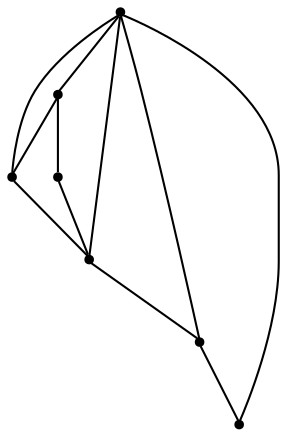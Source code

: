 graph {
  node [shape=point,comment="{\"directed\":false,\"doi\":\"10.4230/LIPIcs.GD.2024.32\",\"figure\":\"15 (6)\"}"]

  v0 [pos="1299.9830630097276,1417.73721005057"]
  v1 [pos="1094.0929206720148,1227.730544604766"]
  v2 [pos="1236.6322304147993,1417.73721005057"]
  v3 [pos="1014.9045230189125,1227.730544604766"]
  v4 [pos="1141.6061087140145,1417.73721005057"]
  v5 [pos="1299.9830630097276,1227.730544604766"]
  v6 [pos="1220.794585861871,1227.7305446047658"]

  v0 -- v1 [id="-1",pos="1299.9830630097276,1417.73721005057 1094.0929206720148,1227.730544604766 1094.0929206720148,1227.730544604766 1094.0929206720148,1227.730544604766"]
  v4 -- v2 [id="-3",pos="1141.6061087140145,1417.73721005057 1236.6322304147993,1417.73721005057 1236.6322304147993,1417.73721005057 1236.6322304147993,1417.73721005057"]
  v2 -- v0 [id="-4",pos="1236.6322304147993,1417.73721005057 1299.9830630097276,1417.73721005057 1299.9830630097276,1417.73721005057 1299.9830630097276,1417.73721005057"]
  v3 -- v1 [id="-7",pos="1014.9045230189125,1227.730544604766 1094.0929206720148,1227.730544604766 1094.0929206720148,1227.730544604766 1094.0929206720148,1227.730544604766"]
  v1 -- v6 [id="-8",pos="1094.0929206720148,1227.730544604766 1220.794585861871,1227.7305446047658 1220.794585861871,1227.7305446047658 1220.794585861871,1227.7305446047658"]
  v6 -- v5 [id="-9",pos="1220.794585861871,1227.7305446047658 1299.9830630097276,1227.730544604766 1299.9830630097276,1227.730544604766 1299.9830630097276,1227.730544604766"]
  v4 -- v3 [id="-11",pos="1141.6061087140145,1417.73721005057 1014.9045230189125,1227.730544604766 1014.9045230189125,1227.730544604766 1014.9045230189125,1227.730544604766"]
  v4 -- v6 [id="-12",pos="1141.6061087140145,1417.73721005057 1220.794585861871,1227.7305446047658 1220.794585861871,1227.7305446047658 1220.794585861871,1227.7305446047658"]
  v4 -- v1 [id="-13",pos="1141.6061087140145,1417.73721005057 1094.0929206720148,1227.730544604766 1094.0929206720148,1227.730544604766 1094.0929206720148,1227.730544604766"]
  v4 -- v5 [id="-14",pos="1141.6061087140145,1417.73721005057 1299.9830630097276,1227.730544604766 1299.9830630097276,1227.730544604766 1299.9830630097276,1227.730544604766"]
  v2 -- v3 [id="-15",pos="1236.6322304147993,1417.73721005057 1014.9045230189125,1227.730544604766 1014.9045230189125,1227.730544604766 1014.9045230189125,1227.730544604766"]
}